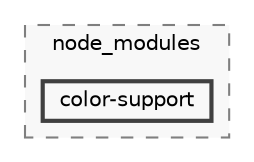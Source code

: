 digraph "backend/node_modules/color-support"
{
 // LATEX_PDF_SIZE
  bgcolor="transparent";
  edge [fontname=Helvetica,fontsize=10,labelfontname=Helvetica,labelfontsize=10];
  node [fontname=Helvetica,fontsize=10,shape=box,height=0.2,width=0.4];
  compound=true
  subgraph clusterdir_86dbea9de526ba50b112ba867d8b4b1f {
    graph [ bgcolor="#f8f8f8", pencolor="grey50", label="node_modules", fontname=Helvetica,fontsize=10 style="filled,dashed", URL="dir_86dbea9de526ba50b112ba867d8b4b1f.html",tooltip=""]
  dir_3edea45b4c956115a1e3301d062f6d52 [label="color-support", fillcolor="#f8f8f8", color="grey25", style="filled,bold", URL="dir_3edea45b4c956115a1e3301d062f6d52.html",tooltip=""];
  }
}
